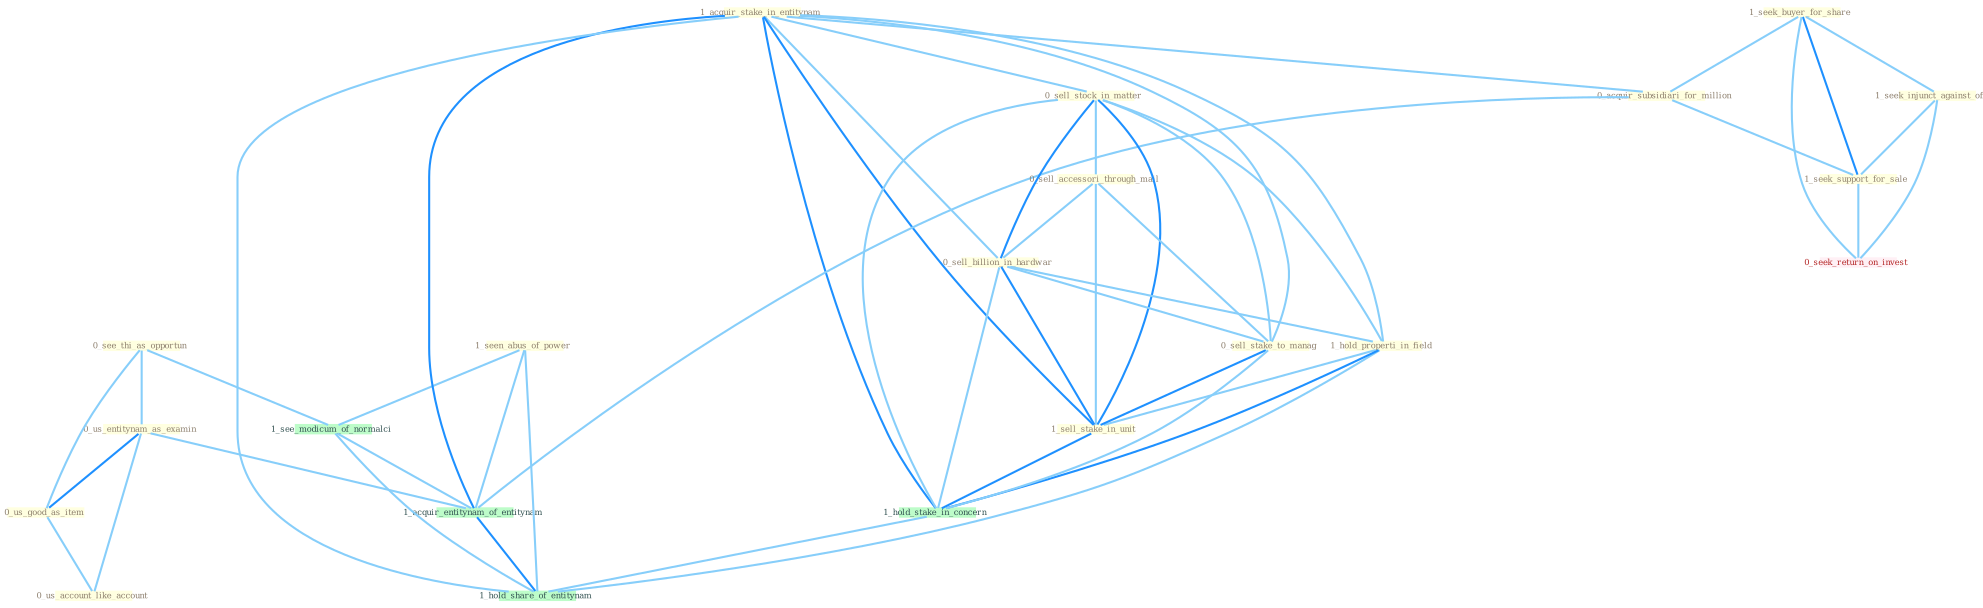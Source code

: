 Graph G{ 
    node
    [shape=polygon,style=filled,width=.5,height=.06,color="#BDFCC9",fixedsize=true,fontsize=4,
    fontcolor="#2f4f4f"];
    {node
    [color="#ffffe0", fontcolor="#8b7d6b"] "0_see_thi_as_opportun " "0_us_entitynam_as_examin " "1_seen_abus_of_power " "1_acquir_stake_in_entitynam " "1_seek_buyer_for_share " "0_acquir_subsidiari_for_million " "0_sell_stock_in_matter " "0_sell_accessori_through_mail " "0_sell_billion_in_hardwar " "1_seek_injunct_against_offer " "0_us_good_as_item " "0_us_account_like_account " "1_hold_properti_in_field " "0_sell_stake_to_manag " "1_sell_stake_in_unit " "1_seek_support_for_sale "}
{node [color="#fff0f5", fontcolor="#b22222"] "0_seek_return_on_invest "}
edge [color="#B0E2FF"];

	"0_see_thi_as_opportun " -- "0_us_entitynam_as_examin " [w="1", color="#87cefa" ];
	"0_see_thi_as_opportun " -- "0_us_good_as_item " [w="1", color="#87cefa" ];
	"0_see_thi_as_opportun " -- "1_see_modicum_of_normalci " [w="1", color="#87cefa" ];
	"0_us_entitynam_as_examin " -- "0_us_good_as_item " [w="2", color="#1e90ff" , len=0.8];
	"0_us_entitynam_as_examin " -- "0_us_account_like_account " [w="1", color="#87cefa" ];
	"0_us_entitynam_as_examin " -- "1_acquir_entitynam_of_entitynam " [w="1", color="#87cefa" ];
	"1_seen_abus_of_power " -- "1_see_modicum_of_normalci " [w="1", color="#87cefa" ];
	"1_seen_abus_of_power " -- "1_acquir_entitynam_of_entitynam " [w="1", color="#87cefa" ];
	"1_seen_abus_of_power " -- "1_hold_share_of_entitynam " [w="1", color="#87cefa" ];
	"1_acquir_stake_in_entitynam " -- "0_acquir_subsidiari_for_million " [w="1", color="#87cefa" ];
	"1_acquir_stake_in_entitynam " -- "0_sell_stock_in_matter " [w="1", color="#87cefa" ];
	"1_acquir_stake_in_entitynam " -- "0_sell_billion_in_hardwar " [w="1", color="#87cefa" ];
	"1_acquir_stake_in_entitynam " -- "1_hold_properti_in_field " [w="1", color="#87cefa" ];
	"1_acquir_stake_in_entitynam " -- "0_sell_stake_to_manag " [w="1", color="#87cefa" ];
	"1_acquir_stake_in_entitynam " -- "1_sell_stake_in_unit " [w="2", color="#1e90ff" , len=0.8];
	"1_acquir_stake_in_entitynam " -- "1_hold_stake_in_concern " [w="2", color="#1e90ff" , len=0.8];
	"1_acquir_stake_in_entitynam " -- "1_acquir_entitynam_of_entitynam " [w="2", color="#1e90ff" , len=0.8];
	"1_acquir_stake_in_entitynam " -- "1_hold_share_of_entitynam " [w="1", color="#87cefa" ];
	"1_seek_buyer_for_share " -- "0_acquir_subsidiari_for_million " [w="1", color="#87cefa" ];
	"1_seek_buyer_for_share " -- "1_seek_injunct_against_offer " [w="1", color="#87cefa" ];
	"1_seek_buyer_for_share " -- "1_seek_support_for_sale " [w="2", color="#1e90ff" , len=0.8];
	"1_seek_buyer_for_share " -- "0_seek_return_on_invest " [w="1", color="#87cefa" ];
	"0_acquir_subsidiari_for_million " -- "1_seek_support_for_sale " [w="1", color="#87cefa" ];
	"0_acquir_subsidiari_for_million " -- "1_acquir_entitynam_of_entitynam " [w="1", color="#87cefa" ];
	"0_sell_stock_in_matter " -- "0_sell_accessori_through_mail " [w="1", color="#87cefa" ];
	"0_sell_stock_in_matter " -- "0_sell_billion_in_hardwar " [w="2", color="#1e90ff" , len=0.8];
	"0_sell_stock_in_matter " -- "1_hold_properti_in_field " [w="1", color="#87cefa" ];
	"0_sell_stock_in_matter " -- "0_sell_stake_to_manag " [w="1", color="#87cefa" ];
	"0_sell_stock_in_matter " -- "1_sell_stake_in_unit " [w="2", color="#1e90ff" , len=0.8];
	"0_sell_stock_in_matter " -- "1_hold_stake_in_concern " [w="1", color="#87cefa" ];
	"0_sell_accessori_through_mail " -- "0_sell_billion_in_hardwar " [w="1", color="#87cefa" ];
	"0_sell_accessori_through_mail " -- "0_sell_stake_to_manag " [w="1", color="#87cefa" ];
	"0_sell_accessori_through_mail " -- "1_sell_stake_in_unit " [w="1", color="#87cefa" ];
	"0_sell_billion_in_hardwar " -- "1_hold_properti_in_field " [w="1", color="#87cefa" ];
	"0_sell_billion_in_hardwar " -- "0_sell_stake_to_manag " [w="1", color="#87cefa" ];
	"0_sell_billion_in_hardwar " -- "1_sell_stake_in_unit " [w="2", color="#1e90ff" , len=0.8];
	"0_sell_billion_in_hardwar " -- "1_hold_stake_in_concern " [w="1", color="#87cefa" ];
	"1_seek_injunct_against_offer " -- "1_seek_support_for_sale " [w="1", color="#87cefa" ];
	"1_seek_injunct_against_offer " -- "0_seek_return_on_invest " [w="1", color="#87cefa" ];
	"0_us_good_as_item " -- "0_us_account_like_account " [w="1", color="#87cefa" ];
	"1_hold_properti_in_field " -- "1_sell_stake_in_unit " [w="1", color="#87cefa" ];
	"1_hold_properti_in_field " -- "1_hold_stake_in_concern " [w="2", color="#1e90ff" , len=0.8];
	"1_hold_properti_in_field " -- "1_hold_share_of_entitynam " [w="1", color="#87cefa" ];
	"0_sell_stake_to_manag " -- "1_sell_stake_in_unit " [w="2", color="#1e90ff" , len=0.8];
	"0_sell_stake_to_manag " -- "1_hold_stake_in_concern " [w="1", color="#87cefa" ];
	"1_sell_stake_in_unit " -- "1_hold_stake_in_concern " [w="2", color="#1e90ff" , len=0.8];
	"1_seek_support_for_sale " -- "0_seek_return_on_invest " [w="1", color="#87cefa" ];
	"1_hold_stake_in_concern " -- "1_hold_share_of_entitynam " [w="1", color="#87cefa" ];
	"1_see_modicum_of_normalci " -- "1_acquir_entitynam_of_entitynam " [w="1", color="#87cefa" ];
	"1_see_modicum_of_normalci " -- "1_hold_share_of_entitynam " [w="1", color="#87cefa" ];
	"1_acquir_entitynam_of_entitynam " -- "1_hold_share_of_entitynam " [w="2", color="#1e90ff" , len=0.8];
}